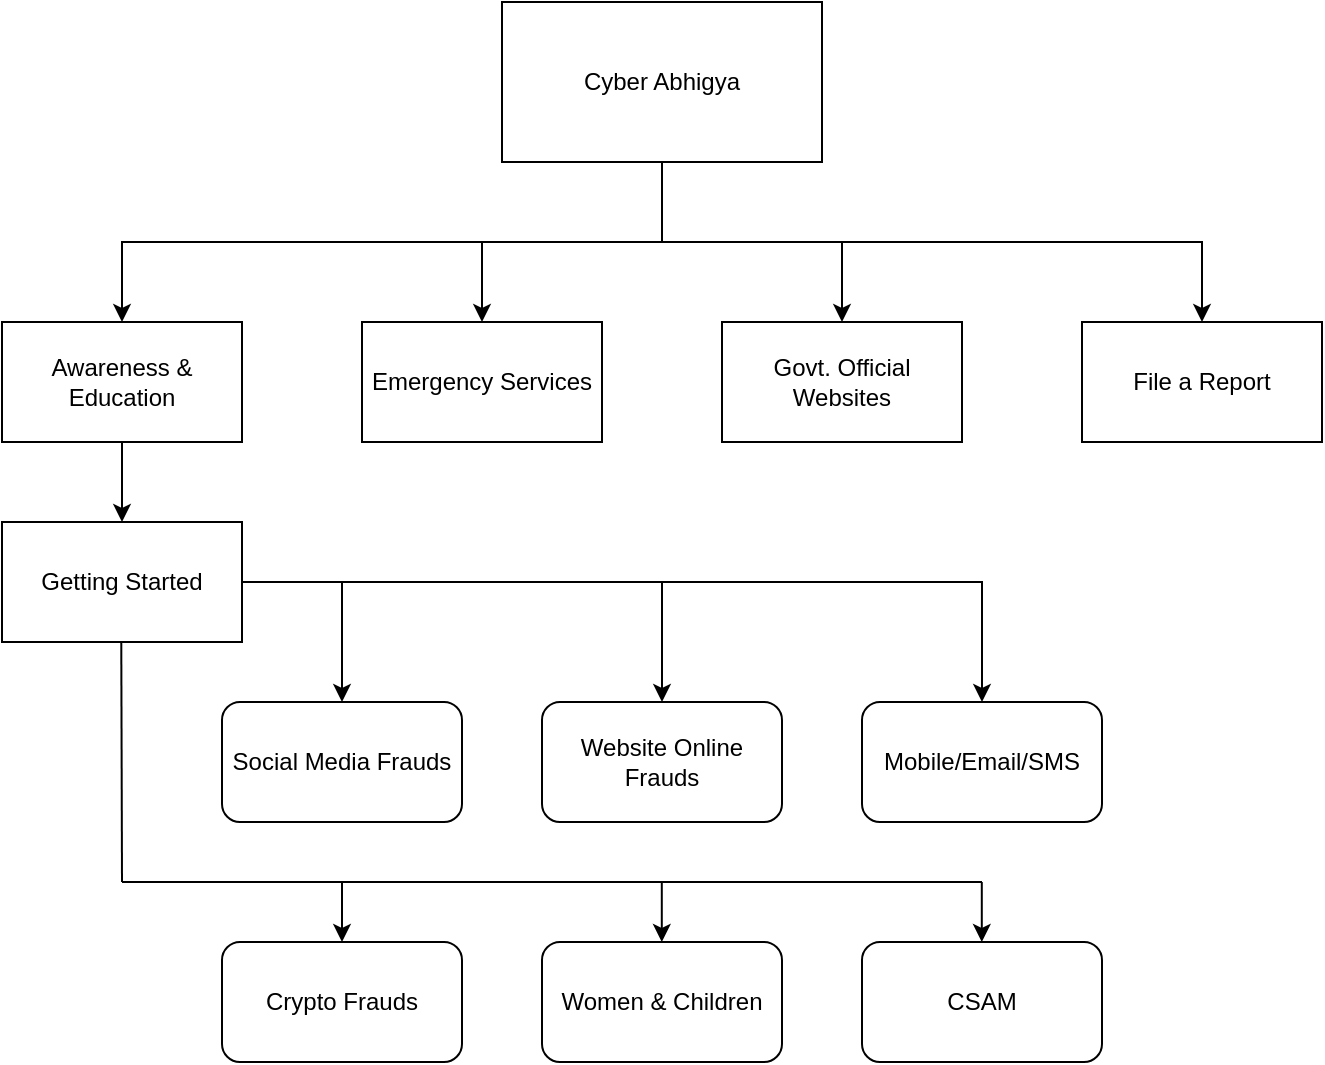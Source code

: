 <mxfile version="20.0.4" type="device"><diagram id="AV6A947ORltPsbc3uc-F" name="Page-1"><mxGraphModel dx="1384" dy="761" grid="1" gridSize="10" guides="1" tooltips="1" connect="1" arrows="1" fold="1" page="1" pageScale="1" pageWidth="850" pageHeight="1100" math="0" shadow="0"><root><mxCell id="0"/><mxCell id="1" parent="0"/><mxCell id="0r9SGxZ9aF7Lut1NvPj--6" style="edgeStyle=orthogonalEdgeStyle;rounded=0;orthogonalLoop=1;jettySize=auto;html=1;exitX=0.5;exitY=1;exitDx=0;exitDy=0;entryX=0.5;entryY=0;entryDx=0;entryDy=0;" edge="1" parent="1" source="D9tGN9LKQ6PKZfZgzLUc-1" target="0r9SGxZ9aF7Lut1NvPj--2"><mxGeometry relative="1" as="geometry"><Array as="points"><mxPoint x="480" y="200"/></Array></mxGeometry></mxCell><mxCell id="0r9SGxZ9aF7Lut1NvPj--8" style="edgeStyle=orthogonalEdgeStyle;rounded=0;orthogonalLoop=1;jettySize=auto;html=1;exitX=0.5;exitY=1;exitDx=0;exitDy=0;entryX=0.5;entryY=0;entryDx=0;entryDy=0;" edge="1" parent="1" source="D9tGN9LKQ6PKZfZgzLUc-1" target="0r9SGxZ9aF7Lut1NvPj--1"><mxGeometry relative="1" as="geometry"/></mxCell><mxCell id="0r9SGxZ9aF7Lut1NvPj--9" style="edgeStyle=orthogonalEdgeStyle;rounded=0;orthogonalLoop=1;jettySize=auto;html=1;entryX=0.5;entryY=0;entryDx=0;entryDy=0;" edge="1" parent="1" source="D9tGN9LKQ6PKZfZgzLUc-1" target="D9tGN9LKQ6PKZfZgzLUc-5"><mxGeometry relative="1" as="geometry"/></mxCell><mxCell id="0r9SGxZ9aF7Lut1NvPj--12" style="edgeStyle=orthogonalEdgeStyle;rounded=0;orthogonalLoop=1;jettySize=auto;html=1;entryX=0.5;entryY=0;entryDx=0;entryDy=0;" edge="1" parent="1" source="D9tGN9LKQ6PKZfZgzLUc-1" target="D9tGN9LKQ6PKZfZgzLUc-4"><mxGeometry relative="1" as="geometry"/></mxCell><mxCell id="D9tGN9LKQ6PKZfZgzLUc-1" value="Cyber Abhigya" style="whiteSpace=wrap;html=1;" parent="1" vertex="1"><mxGeometry x="400" y="80" width="160" height="80" as="geometry"/></mxCell><mxCell id="0r9SGxZ9aF7Lut1NvPj--17" style="edgeStyle=orthogonalEdgeStyle;rounded=0;orthogonalLoop=1;jettySize=auto;html=1;entryX=0.5;entryY=0;entryDx=0;entryDy=0;" edge="1" parent="1" source="D9tGN9LKQ6PKZfZgzLUc-3" target="D9tGN9LKQ6PKZfZgzLUc-10"><mxGeometry relative="1" as="geometry"/></mxCell><mxCell id="0r9SGxZ9aF7Lut1NvPj--18" style="edgeStyle=orthogonalEdgeStyle;rounded=0;orthogonalLoop=1;jettySize=auto;html=1;entryX=0.5;entryY=0;entryDx=0;entryDy=0;" edge="1" parent="1" source="D9tGN9LKQ6PKZfZgzLUc-3" target="D9tGN9LKQ6PKZfZgzLUc-11"><mxGeometry relative="1" as="geometry"/></mxCell><mxCell id="D9tGN9LKQ6PKZfZgzLUc-3" value="Getting Started" style="rounded=0;whiteSpace=wrap;html=1;" parent="1" vertex="1"><mxGeometry x="150" y="340" width="120" height="60" as="geometry"/></mxCell><mxCell id="D9tGN9LKQ6PKZfZgzLUc-4" value="Emergency Services" style="rounded=0;whiteSpace=wrap;html=1;" parent="1" vertex="1"><mxGeometry x="330" y="240" width="120" height="60" as="geometry"/></mxCell><mxCell id="D9tGN9LKQ6PKZfZgzLUc-5" value="Govt. Official Websites" style="rounded=0;whiteSpace=wrap;html=1;" parent="1" vertex="1"><mxGeometry x="510" y="240" width="120" height="60" as="geometry"/></mxCell><mxCell id="D9tGN9LKQ6PKZfZgzLUc-9" value="Social Media Frauds" style="rounded=1;whiteSpace=wrap;html=1;" parent="1" vertex="1"><mxGeometry x="260" y="430" width="120" height="60" as="geometry"/></mxCell><mxCell id="D9tGN9LKQ6PKZfZgzLUc-10" value="Website Online Frauds" style="rounded=1;whiteSpace=wrap;html=1;" parent="1" vertex="1"><mxGeometry x="420" y="430" width="120" height="60" as="geometry"/></mxCell><mxCell id="D9tGN9LKQ6PKZfZgzLUc-11" value="Mobile/Email/SMS" style="rounded=1;whiteSpace=wrap;html=1;" parent="1" vertex="1"><mxGeometry x="580" y="430" width="120" height="60" as="geometry"/></mxCell><mxCell id="D9tGN9LKQ6PKZfZgzLUc-12" value="Crypto Frauds" style="rounded=1;whiteSpace=wrap;html=1;" parent="1" vertex="1"><mxGeometry x="260" y="550" width="120" height="60" as="geometry"/></mxCell><mxCell id="D9tGN9LKQ6PKZfZgzLUc-13" value="Women &amp;amp; Children" style="rounded=1;whiteSpace=wrap;html=1;" parent="1" vertex="1"><mxGeometry x="420" y="550" width="120" height="60" as="geometry"/></mxCell><mxCell id="D9tGN9LKQ6PKZfZgzLUc-14" value="CSAM" style="rounded=1;whiteSpace=wrap;html=1;" parent="1" vertex="1"><mxGeometry x="580" y="550" width="120" height="60" as="geometry"/></mxCell><mxCell id="0r9SGxZ9aF7Lut1NvPj--1" value="File a Report" style="rounded=0;whiteSpace=wrap;html=1;" vertex="1" parent="1"><mxGeometry x="690" y="240" width="120" height="60" as="geometry"/></mxCell><mxCell id="0r9SGxZ9aF7Lut1NvPj--3" value="" style="edgeStyle=orthogonalEdgeStyle;rounded=0;orthogonalLoop=1;jettySize=auto;html=1;" edge="1" parent="1" source="0r9SGxZ9aF7Lut1NvPj--2" target="D9tGN9LKQ6PKZfZgzLUc-3"><mxGeometry relative="1" as="geometry"/></mxCell><mxCell id="0r9SGxZ9aF7Lut1NvPj--2" value="Awareness &amp;amp; Education" style="rounded=0;whiteSpace=wrap;html=1;" vertex="1" parent="1"><mxGeometry x="150" y="240" width="120" height="60" as="geometry"/></mxCell><mxCell id="0r9SGxZ9aF7Lut1NvPj--20" value="" style="endArrow=classic;html=1;rounded=0;entryX=0.5;entryY=0;entryDx=0;entryDy=0;" edge="1" parent="1" target="D9tGN9LKQ6PKZfZgzLUc-9"><mxGeometry width="50" height="50" relative="1" as="geometry"><mxPoint x="320" y="370" as="sourcePoint"/><mxPoint x="390" y="430" as="targetPoint"/></mxGeometry></mxCell><mxCell id="0r9SGxZ9aF7Lut1NvPj--22" value="" style="endArrow=none;html=1;rounded=0;" edge="1" parent="1"><mxGeometry width="50" height="50" relative="1" as="geometry"><mxPoint x="210" y="520" as="sourcePoint"/><mxPoint x="209.64" y="400" as="targetPoint"/></mxGeometry></mxCell><mxCell id="0r9SGxZ9aF7Lut1NvPj--24" value="" style="endArrow=none;html=1;rounded=0;" edge="1" parent="1"><mxGeometry width="50" height="50" relative="1" as="geometry"><mxPoint x="210" y="520" as="sourcePoint"/><mxPoint x="640" y="520" as="targetPoint"/></mxGeometry></mxCell><mxCell id="0r9SGxZ9aF7Lut1NvPj--25" value="" style="endArrow=classic;html=1;rounded=0;entryX=0.5;entryY=0;entryDx=0;entryDy=0;" edge="1" parent="1" target="D9tGN9LKQ6PKZfZgzLUc-12"><mxGeometry width="50" height="50" relative="1" as="geometry"><mxPoint x="320" y="520" as="sourcePoint"/><mxPoint x="390" y="430" as="targetPoint"/></mxGeometry></mxCell><mxCell id="0r9SGxZ9aF7Lut1NvPj--26" value="" style="endArrow=classic;html=1;rounded=0;entryX=0.5;entryY=0;entryDx=0;entryDy=0;" edge="1" parent="1"><mxGeometry width="50" height="50" relative="1" as="geometry"><mxPoint x="479.9" y="520.0" as="sourcePoint"/><mxPoint x="479.9" y="550.0" as="targetPoint"/></mxGeometry></mxCell><mxCell id="0r9SGxZ9aF7Lut1NvPj--27" value="" style="endArrow=classic;html=1;rounded=0;entryX=0.5;entryY=0;entryDx=0;entryDy=0;" edge="1" parent="1"><mxGeometry width="50" height="50" relative="1" as="geometry"><mxPoint x="639.9" y="520.0" as="sourcePoint"/><mxPoint x="639.9" y="550.0" as="targetPoint"/></mxGeometry></mxCell></root></mxGraphModel></diagram></mxfile>